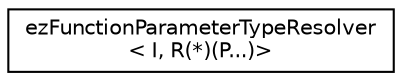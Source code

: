 digraph "Graphical Class Hierarchy"
{
 // LATEX_PDF_SIZE
  edge [fontname="Helvetica",fontsize="10",labelfontname="Helvetica",labelfontsize="10"];
  node [fontname="Helvetica",fontsize="10",shape=record];
  rankdir="LR";
  Node0 [label="ezFunctionParameterTypeResolver\l\< I, R(*)(P...)\>",height=0.2,width=0.4,color="black", fillcolor="white", style="filled",URL="$d3/d39/structez_function_parameter_type_resolver_3_01_i_00_01_r_07_5_08_07_p_8_8_8_08_4.htm",tooltip=" "];
}
